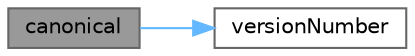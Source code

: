 digraph "canonical"
{
 // LATEX_PDF_SIZE
  bgcolor="transparent";
  edge [fontname=Helvetica,fontsize=10,labelfontname=Helvetica,labelfontsize=10];
  node [fontname=Helvetica,fontsize=10,shape=box,height=0.2,width=0.4];
  rankdir="LR";
  Node1 [id="Node000001",label="canonical",height=0.2,width=0.4,color="gray40", fillcolor="grey60", style="filled", fontcolor="black",tooltip=" "];
  Node1 -> Node2 [id="edge1_Node000001_Node000002",color="steelblue1",style="solid",tooltip=" "];
  Node2 [id="Node000002",label="versionNumber",height=0.2,width=0.4,color="grey40", fillcolor="white", style="filled",URL="$classFoam_1_1IOstreamOption_1_1versionNumber.html#a9f3b237ef9790ab7257aa170499481ad",tooltip=" "];
}
